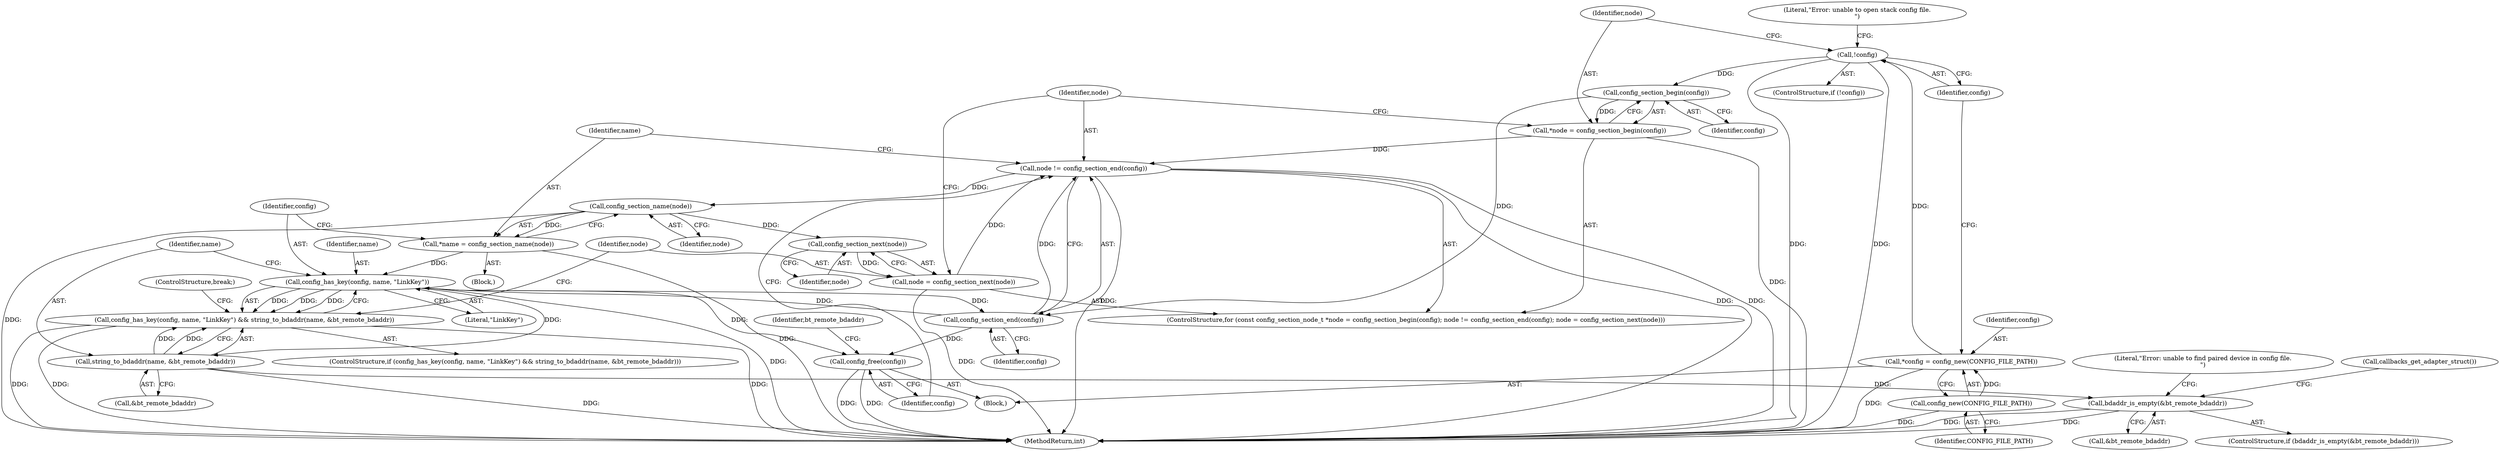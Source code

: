 digraph "0_Android_37c88107679d36c419572732b4af6e18bb2f7dce_5@pointer" {
"1000201" [label="(Call,!config)"];
"1000196" [label="(Call,*config = config_new(CONFIG_FILE_PATH))"];
"1000198" [label="(Call,config_new(CONFIG_FILE_PATH))"];
"1000217" [label="(Call,config_section_begin(config))"];
"1000215" [label="(Call,*node = config_section_begin(config))"];
"1000219" [label="(Call,node != config_section_end(config))"];
"1000231" [label="(Call,config_section_name(node))"];
"1000225" [label="(Call,config_section_next(node))"];
"1000223" [label="(Call,node = config_section_next(node))"];
"1000229" [label="(Call,*name = config_section_name(node))"];
"1000235" [label="(Call,config_has_key(config, name, \"LinkKey\"))"];
"1000221" [label="(Call,config_section_end(config))"];
"1000245" [label="(Call,config_free(config))"];
"1000234" [label="(Call,config_has_key(config, name, \"LinkKey\") && string_to_bdaddr(name, &bt_remote_bdaddr))"];
"1000239" [label="(Call,string_to_bdaddr(name, &bt_remote_bdaddr))"];
"1000248" [label="(Call,bdaddr_is_empty(&bt_remote_bdaddr))"];
"1000199" [label="(Identifier,CONFIG_FILE_PATH)"];
"1000218" [label="(Identifier,config)"];
"1000219" [label="(Call,node != config_section_end(config))"];
"1000253" [label="(Literal,\"Error: unable to find paired device in config file.\n\")"];
"1000217" [label="(Call,config_section_begin(config))"];
"1000213" [label="(ControlStructure,for (const config_section_node_t *node = config_section_begin(config); node != config_section_end(config); node = config_section_next(node)))"];
"1000232" [label="(Identifier,node)"];
"1000264" [label="(Call,callbacks_get_adapter_struct())"];
"1000246" [label="(Identifier,config)"];
"1000200" [label="(ControlStructure,if (!config))"];
"1000202" [label="(Identifier,config)"];
"1000245" [label="(Call,config_free(config))"];
"1000216" [label="(Identifier,node)"];
"1000235" [label="(Call,config_has_key(config, name, \"LinkKey\"))"];
"1000244" [label="(ControlStructure,break;)"];
"1000230" [label="(Identifier,name)"];
"1000201" [label="(Call,!config)"];
"1000224" [label="(Identifier,node)"];
"1000103" [label="(Block,)"];
"1000249" [label="(Call,&bt_remote_bdaddr)"];
"1000247" [label="(ControlStructure,if (bdaddr_is_empty(&bt_remote_bdaddr)))"];
"1000240" [label="(Identifier,name)"];
"1000237" [label="(Identifier,name)"];
"1000220" [label="(Identifier,node)"];
"1000503" [label="(MethodReturn,int)"];
"1000226" [label="(Identifier,node)"];
"1000241" [label="(Call,&bt_remote_bdaddr)"];
"1000215" [label="(Call,*node = config_section_begin(config))"];
"1000236" [label="(Identifier,config)"];
"1000198" [label="(Call,config_new(CONFIG_FILE_PATH))"];
"1000222" [label="(Identifier,config)"];
"1000233" [label="(ControlStructure,if (config_has_key(config, name, \"LinkKey\") && string_to_bdaddr(name, &bt_remote_bdaddr)))"];
"1000248" [label="(Call,bdaddr_is_empty(&bt_remote_bdaddr))"];
"1000227" [label="(Block,)"];
"1000196" [label="(Call,*config = config_new(CONFIG_FILE_PATH))"];
"1000223" [label="(Call,node = config_section_next(node))"];
"1000231" [label="(Call,config_section_name(node))"];
"1000225" [label="(Call,config_section_next(node))"];
"1000238" [label="(Literal,\"LinkKey\")"];
"1000205" [label="(Literal,\"Error: unable to open stack config file.\n\")"];
"1000250" [label="(Identifier,bt_remote_bdaddr)"];
"1000234" [label="(Call,config_has_key(config, name, \"LinkKey\") && string_to_bdaddr(name, &bt_remote_bdaddr))"];
"1000197" [label="(Identifier,config)"];
"1000239" [label="(Call,string_to_bdaddr(name, &bt_remote_bdaddr))"];
"1000221" [label="(Call,config_section_end(config))"];
"1000229" [label="(Call,*name = config_section_name(node))"];
"1000201" -> "1000200"  [label="AST: "];
"1000201" -> "1000202"  [label="CFG: "];
"1000202" -> "1000201"  [label="AST: "];
"1000205" -> "1000201"  [label="CFG: "];
"1000216" -> "1000201"  [label="CFG: "];
"1000201" -> "1000503"  [label="DDG: "];
"1000201" -> "1000503"  [label="DDG: "];
"1000196" -> "1000201"  [label="DDG: "];
"1000201" -> "1000217"  [label="DDG: "];
"1000196" -> "1000103"  [label="AST: "];
"1000196" -> "1000198"  [label="CFG: "];
"1000197" -> "1000196"  [label="AST: "];
"1000198" -> "1000196"  [label="AST: "];
"1000202" -> "1000196"  [label="CFG: "];
"1000196" -> "1000503"  [label="DDG: "];
"1000198" -> "1000196"  [label="DDG: "];
"1000198" -> "1000199"  [label="CFG: "];
"1000199" -> "1000198"  [label="AST: "];
"1000198" -> "1000503"  [label="DDG: "];
"1000217" -> "1000215"  [label="AST: "];
"1000217" -> "1000218"  [label="CFG: "];
"1000218" -> "1000217"  [label="AST: "];
"1000215" -> "1000217"  [label="CFG: "];
"1000217" -> "1000215"  [label="DDG: "];
"1000217" -> "1000221"  [label="DDG: "];
"1000215" -> "1000213"  [label="AST: "];
"1000216" -> "1000215"  [label="AST: "];
"1000220" -> "1000215"  [label="CFG: "];
"1000215" -> "1000503"  [label="DDG: "];
"1000215" -> "1000219"  [label="DDG: "];
"1000219" -> "1000213"  [label="AST: "];
"1000219" -> "1000221"  [label="CFG: "];
"1000220" -> "1000219"  [label="AST: "];
"1000221" -> "1000219"  [label="AST: "];
"1000230" -> "1000219"  [label="CFG: "];
"1000246" -> "1000219"  [label="CFG: "];
"1000219" -> "1000503"  [label="DDG: "];
"1000219" -> "1000503"  [label="DDG: "];
"1000219" -> "1000503"  [label="DDG: "];
"1000223" -> "1000219"  [label="DDG: "];
"1000221" -> "1000219"  [label="DDG: "];
"1000219" -> "1000231"  [label="DDG: "];
"1000231" -> "1000229"  [label="AST: "];
"1000231" -> "1000232"  [label="CFG: "];
"1000232" -> "1000231"  [label="AST: "];
"1000229" -> "1000231"  [label="CFG: "];
"1000231" -> "1000503"  [label="DDG: "];
"1000231" -> "1000225"  [label="DDG: "];
"1000231" -> "1000229"  [label="DDG: "];
"1000225" -> "1000223"  [label="AST: "];
"1000225" -> "1000226"  [label="CFG: "];
"1000226" -> "1000225"  [label="AST: "];
"1000223" -> "1000225"  [label="CFG: "];
"1000225" -> "1000223"  [label="DDG: "];
"1000223" -> "1000213"  [label="AST: "];
"1000224" -> "1000223"  [label="AST: "];
"1000220" -> "1000223"  [label="CFG: "];
"1000223" -> "1000503"  [label="DDG: "];
"1000229" -> "1000227"  [label="AST: "];
"1000230" -> "1000229"  [label="AST: "];
"1000236" -> "1000229"  [label="CFG: "];
"1000229" -> "1000503"  [label="DDG: "];
"1000229" -> "1000235"  [label="DDG: "];
"1000235" -> "1000234"  [label="AST: "];
"1000235" -> "1000238"  [label="CFG: "];
"1000236" -> "1000235"  [label="AST: "];
"1000237" -> "1000235"  [label="AST: "];
"1000238" -> "1000235"  [label="AST: "];
"1000240" -> "1000235"  [label="CFG: "];
"1000234" -> "1000235"  [label="CFG: "];
"1000235" -> "1000503"  [label="DDG: "];
"1000235" -> "1000221"  [label="DDG: "];
"1000235" -> "1000234"  [label="DDG: "];
"1000235" -> "1000234"  [label="DDG: "];
"1000235" -> "1000234"  [label="DDG: "];
"1000221" -> "1000235"  [label="DDG: "];
"1000235" -> "1000239"  [label="DDG: "];
"1000235" -> "1000245"  [label="DDG: "];
"1000221" -> "1000222"  [label="CFG: "];
"1000222" -> "1000221"  [label="AST: "];
"1000221" -> "1000245"  [label="DDG: "];
"1000245" -> "1000103"  [label="AST: "];
"1000245" -> "1000246"  [label="CFG: "];
"1000246" -> "1000245"  [label="AST: "];
"1000250" -> "1000245"  [label="CFG: "];
"1000245" -> "1000503"  [label="DDG: "];
"1000245" -> "1000503"  [label="DDG: "];
"1000234" -> "1000233"  [label="AST: "];
"1000234" -> "1000239"  [label="CFG: "];
"1000239" -> "1000234"  [label="AST: "];
"1000244" -> "1000234"  [label="CFG: "];
"1000224" -> "1000234"  [label="CFG: "];
"1000234" -> "1000503"  [label="DDG: "];
"1000234" -> "1000503"  [label="DDG: "];
"1000234" -> "1000503"  [label="DDG: "];
"1000239" -> "1000234"  [label="DDG: "];
"1000239" -> "1000234"  [label="DDG: "];
"1000239" -> "1000241"  [label="CFG: "];
"1000240" -> "1000239"  [label="AST: "];
"1000241" -> "1000239"  [label="AST: "];
"1000239" -> "1000503"  [label="DDG: "];
"1000239" -> "1000248"  [label="DDG: "];
"1000248" -> "1000247"  [label="AST: "];
"1000248" -> "1000249"  [label="CFG: "];
"1000249" -> "1000248"  [label="AST: "];
"1000253" -> "1000248"  [label="CFG: "];
"1000264" -> "1000248"  [label="CFG: "];
"1000248" -> "1000503"  [label="DDG: "];
"1000248" -> "1000503"  [label="DDG: "];
}
